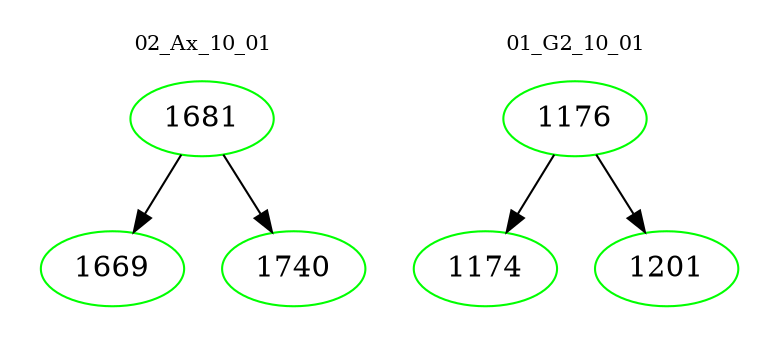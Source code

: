 digraph{
subgraph cluster_0 {
color = white
label = "02_Ax_10_01";
fontsize=10;
T0_1681 [label="1681", color="green"]
T0_1681 -> T0_1669 [color="black"]
T0_1669 [label="1669", color="green"]
T0_1681 -> T0_1740 [color="black"]
T0_1740 [label="1740", color="green"]
}
subgraph cluster_1 {
color = white
label = "01_G2_10_01";
fontsize=10;
T1_1176 [label="1176", color="green"]
T1_1176 -> T1_1174 [color="black"]
T1_1174 [label="1174", color="green"]
T1_1176 -> T1_1201 [color="black"]
T1_1201 [label="1201", color="green"]
}
}
